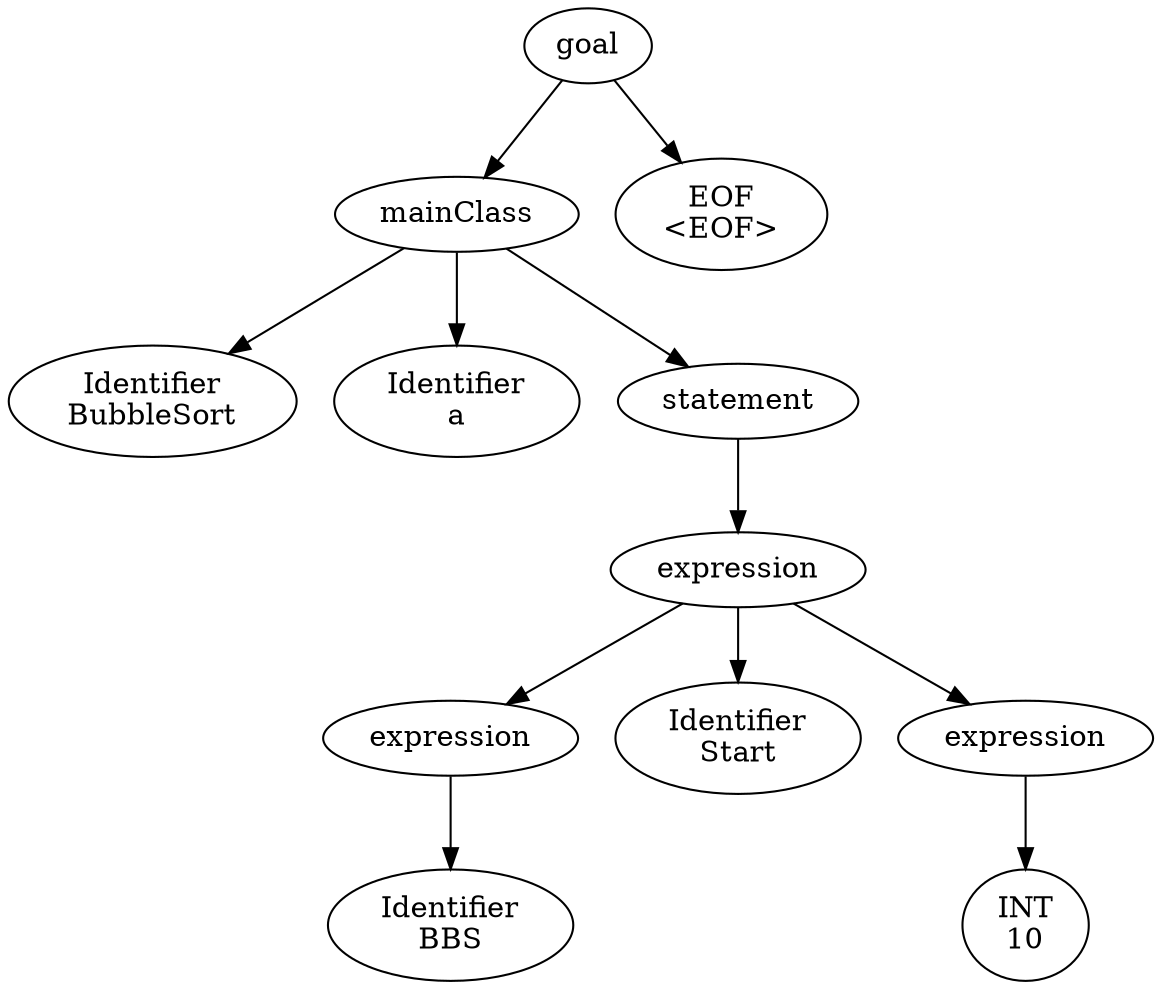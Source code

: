 digraph AST{
0[label="goal"]
00[label="mainClass"]
0->00
000[label="Identifier
BubbleSort"]
00->000
001[label="Identifier
a"]
00->001
002[label="statement"]
00->002
0020[label="expression"]
002->0020
00200[label="expression"]
0020->00200
002000[label="Identifier
BBS"]
00200->002000
00201[label="Identifier
Start"]
0020->00201
00202[label="expression"]
0020->00202
002020[label="INT
10"]
00202->002020
01[label="EOF
<EOF>"]
0->01
}

